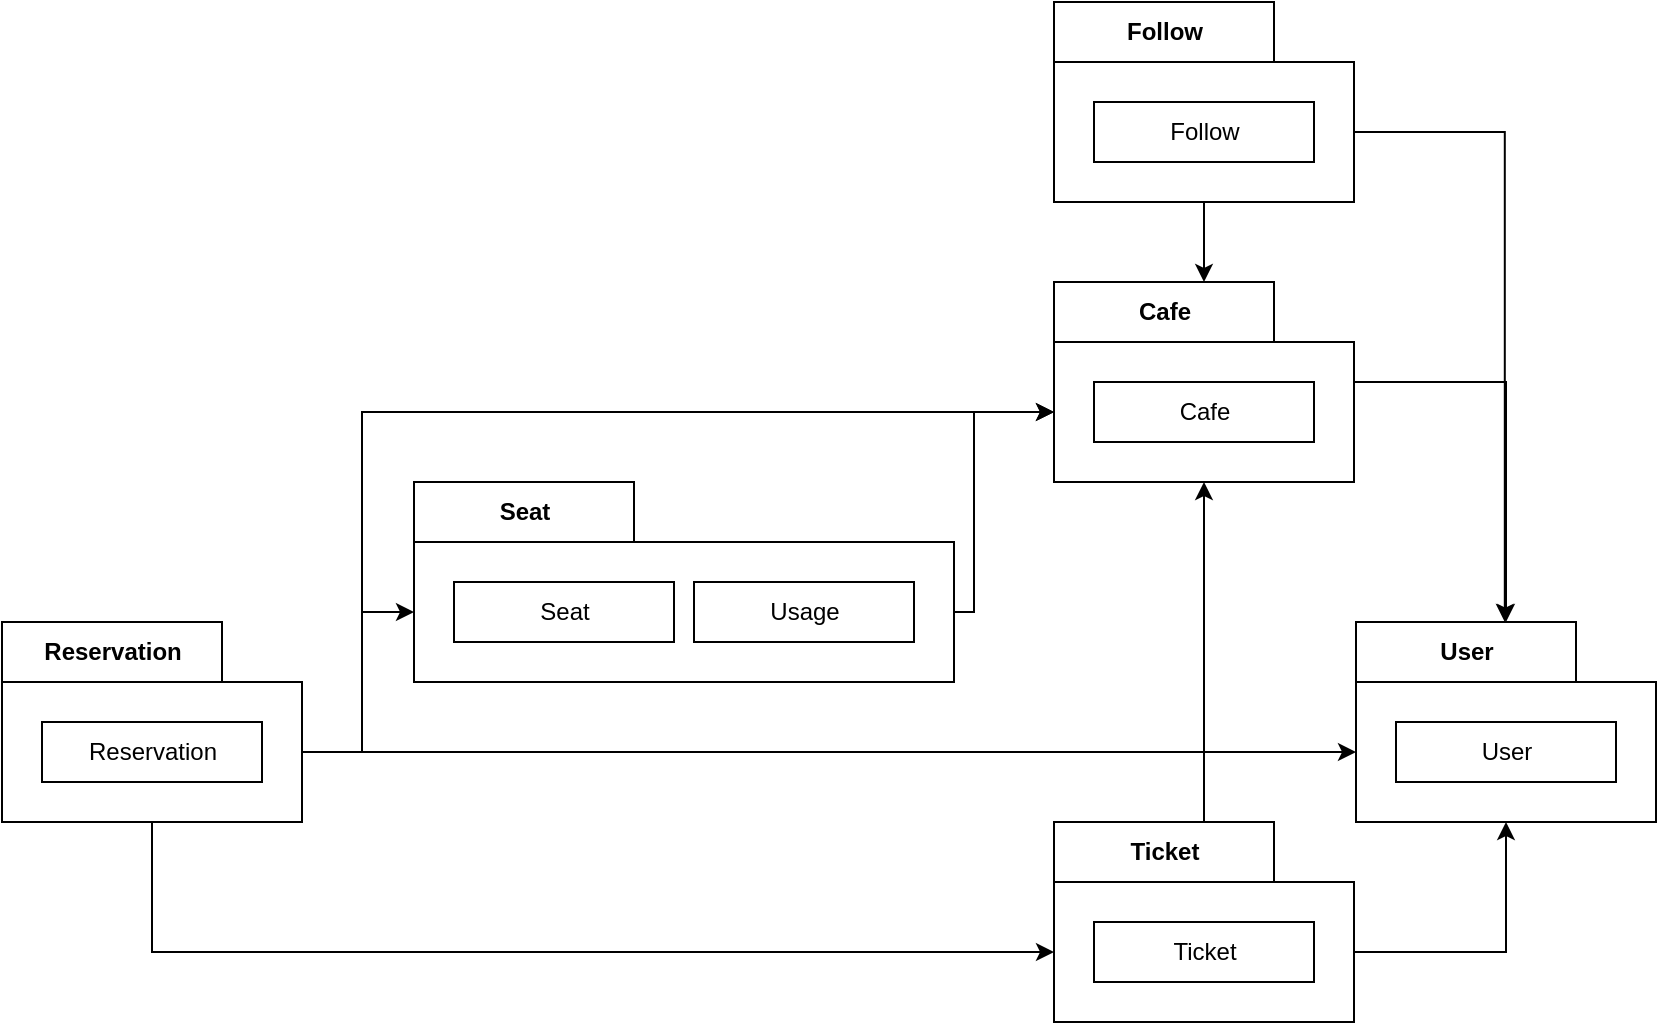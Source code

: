 <mxfile version="21.1.4" type="device">
  <diagram id="C5RBs43oDa-KdzZeNtuy" name="Page-1">
    <mxGraphModel dx="1178" dy="689" grid="1" gridSize="10" guides="1" tooltips="1" connect="1" arrows="1" fold="1" page="1" pageScale="1" pageWidth="827" pageHeight="1169" math="0" shadow="0">
      <root>
        <mxCell id="WIyWlLk6GJQsqaUBKTNV-0" />
        <mxCell id="WIyWlLk6GJQsqaUBKTNV-1" parent="WIyWlLk6GJQsqaUBKTNV-0" />
        <mxCell id="w84LQEqxJyQ2vn-Dilfo-0" value="User" style="shape=folder;fontStyle=1;tabWidth=110;tabHeight=30;tabPosition=left;html=1;boundedLbl=1;labelInHeader=1;container=1;collapsible=0;recursiveResize=0;" parent="WIyWlLk6GJQsqaUBKTNV-1" vertex="1">
          <mxGeometry x="677" y="310" width="150" height="100" as="geometry" />
        </mxCell>
        <mxCell id="w84LQEqxJyQ2vn-Dilfo-1" value="User" style="html=1;" parent="w84LQEqxJyQ2vn-Dilfo-0" vertex="1">
          <mxGeometry width="110" height="30" relative="1" as="geometry">
            <mxPoint x="20" y="50" as="offset" />
          </mxGeometry>
        </mxCell>
        <mxCell id="w84LQEqxJyQ2vn-Dilfo-11" value="" style="edgeStyle=orthogonalEdgeStyle;rounded=0;orthogonalLoop=1;jettySize=auto;html=1;" parent="WIyWlLk6GJQsqaUBKTNV-1" source="w84LQEqxJyQ2vn-Dilfo-2" target="w84LQEqxJyQ2vn-Dilfo-0" edge="1">
          <mxGeometry relative="1" as="geometry">
            <mxPoint x="367" y="190" as="targetPoint" />
          </mxGeometry>
        </mxCell>
        <mxCell id="w84LQEqxJyQ2vn-Dilfo-2" value="Cafe" style="shape=folder;fontStyle=1;tabWidth=110;tabHeight=30;tabPosition=left;html=1;boundedLbl=1;labelInHeader=1;container=1;collapsible=0;recursiveResize=0;" parent="WIyWlLk6GJQsqaUBKTNV-1" vertex="1">
          <mxGeometry x="526" y="140" width="150" height="100" as="geometry" />
        </mxCell>
        <mxCell id="w84LQEqxJyQ2vn-Dilfo-3" value="Cafe" style="html=1;" parent="w84LQEqxJyQ2vn-Dilfo-2" vertex="1">
          <mxGeometry width="110" height="30" relative="1" as="geometry">
            <mxPoint x="20" y="50" as="offset" />
          </mxGeometry>
        </mxCell>
        <mxCell id="w84LQEqxJyQ2vn-Dilfo-43" style="edgeStyle=orthogonalEdgeStyle;rounded=0;orthogonalLoop=1;jettySize=auto;html=1;exitX=0;exitY=0;exitDx=270;exitDy=65;exitPerimeter=0;entryX=0;entryY=0;entryDx=0;entryDy=65;entryPerimeter=0;" parent="WIyWlLk6GJQsqaUBKTNV-1" source="w84LQEqxJyQ2vn-Dilfo-4" target="w84LQEqxJyQ2vn-Dilfo-2" edge="1">
          <mxGeometry relative="1" as="geometry">
            <Array as="points">
              <mxPoint x="486" y="305" />
              <mxPoint x="486" y="205" />
            </Array>
          </mxGeometry>
        </mxCell>
        <mxCell id="w84LQEqxJyQ2vn-Dilfo-4" value="Seat" style="shape=folder;fontStyle=1;tabWidth=110;tabHeight=30;tabPosition=left;html=1;boundedLbl=1;labelInHeader=1;container=1;collapsible=0;recursiveResize=0;" parent="WIyWlLk6GJQsqaUBKTNV-1" vertex="1">
          <mxGeometry x="206" y="240" width="270" height="100" as="geometry" />
        </mxCell>
        <mxCell id="w84LQEqxJyQ2vn-Dilfo-5" value="Seat" style="html=1;" parent="w84LQEqxJyQ2vn-Dilfo-4" vertex="1">
          <mxGeometry width="110" height="30" relative="1" as="geometry">
            <mxPoint x="20" y="50" as="offset" />
          </mxGeometry>
        </mxCell>
        <mxCell id="w84LQEqxJyQ2vn-Dilfo-13" value="Usage" style="html=1;" parent="w84LQEqxJyQ2vn-Dilfo-4" vertex="1">
          <mxGeometry x="140" y="50.0" width="110" height="30" as="geometry" />
        </mxCell>
        <mxCell id="w84LQEqxJyQ2vn-Dilfo-20" value="" style="edgeStyle=orthogonalEdgeStyle;rounded=0;orthogonalLoop=1;jettySize=auto;html=1;" parent="WIyWlLk6GJQsqaUBKTNV-1" source="w84LQEqxJyQ2vn-Dilfo-17" target="w84LQEqxJyQ2vn-Dilfo-2" edge="1">
          <mxGeometry relative="1" as="geometry" />
        </mxCell>
        <mxCell id="w84LQEqxJyQ2vn-Dilfo-27" style="edgeStyle=orthogonalEdgeStyle;rounded=0;orthogonalLoop=1;jettySize=auto;html=1;exitX=0;exitY=0;exitDx=150;exitDy=65;exitPerimeter=0;entryX=0.496;entryY=0;entryDx=0;entryDy=0;entryPerimeter=0;" parent="WIyWlLk6GJQsqaUBKTNV-1" source="w84LQEqxJyQ2vn-Dilfo-17" target="w84LQEqxJyQ2vn-Dilfo-0" edge="1">
          <mxGeometry relative="1" as="geometry" />
        </mxCell>
        <mxCell id="w84LQEqxJyQ2vn-Dilfo-17" value="Follow" style="shape=folder;fontStyle=1;tabWidth=110;tabHeight=30;tabPosition=left;html=1;boundedLbl=1;labelInHeader=1;container=1;collapsible=0;recursiveResize=0;" parent="WIyWlLk6GJQsqaUBKTNV-1" vertex="1">
          <mxGeometry x="526" width="150" height="100" as="geometry" />
        </mxCell>
        <mxCell id="w84LQEqxJyQ2vn-Dilfo-18" value="Follow" style="html=1;" parent="w84LQEqxJyQ2vn-Dilfo-17" vertex="1">
          <mxGeometry width="110" height="30" relative="1" as="geometry">
            <mxPoint x="20" y="50" as="offset" />
          </mxGeometry>
        </mxCell>
        <mxCell id="w84LQEqxJyQ2vn-Dilfo-28" style="edgeStyle=orthogonalEdgeStyle;rounded=0;orthogonalLoop=1;jettySize=auto;html=1;entryX=0.5;entryY=1;entryDx=0;entryDy=0;entryPerimeter=0;" parent="WIyWlLk6GJQsqaUBKTNV-1" source="w84LQEqxJyQ2vn-Dilfo-21" target="w84LQEqxJyQ2vn-Dilfo-2" edge="1">
          <mxGeometry relative="1" as="geometry" />
        </mxCell>
        <mxCell id="XMqn17-vr0BublxQVLz7-0" style="edgeStyle=orthogonalEdgeStyle;rounded=0;orthogonalLoop=1;jettySize=auto;html=1;exitX=0;exitY=0;exitDx=150;exitDy=65;exitPerimeter=0;entryX=0.5;entryY=1;entryDx=0;entryDy=0;entryPerimeter=0;" edge="1" parent="WIyWlLk6GJQsqaUBKTNV-1" source="w84LQEqxJyQ2vn-Dilfo-21" target="w84LQEqxJyQ2vn-Dilfo-0">
          <mxGeometry relative="1" as="geometry" />
        </mxCell>
        <mxCell id="w84LQEqxJyQ2vn-Dilfo-21" value="Ticket" style="shape=folder;fontStyle=1;tabWidth=110;tabHeight=30;tabPosition=left;html=1;boundedLbl=1;labelInHeader=1;container=1;collapsible=0;recursiveResize=0;" parent="WIyWlLk6GJQsqaUBKTNV-1" vertex="1">
          <mxGeometry x="526" y="410" width="150" height="100" as="geometry" />
        </mxCell>
        <mxCell id="w84LQEqxJyQ2vn-Dilfo-22" value="Ticket" style="html=1;" parent="w84LQEqxJyQ2vn-Dilfo-21" vertex="1">
          <mxGeometry width="110" height="30" relative="1" as="geometry">
            <mxPoint x="20" y="50" as="offset" />
          </mxGeometry>
        </mxCell>
        <mxCell id="w84LQEqxJyQ2vn-Dilfo-37" style="edgeStyle=orthogonalEdgeStyle;rounded=0;orthogonalLoop=1;jettySize=auto;html=1;exitX=0.5;exitY=1;exitDx=0;exitDy=0;exitPerimeter=0;entryX=0;entryY=0;entryDx=0;entryDy=65;entryPerimeter=0;" parent="WIyWlLk6GJQsqaUBKTNV-1" source="w84LQEqxJyQ2vn-Dilfo-34" target="w84LQEqxJyQ2vn-Dilfo-21" edge="1">
          <mxGeometry relative="1" as="geometry" />
        </mxCell>
        <mxCell id="w84LQEqxJyQ2vn-Dilfo-40" style="edgeStyle=orthogonalEdgeStyle;rounded=0;orthogonalLoop=1;jettySize=auto;html=1;exitX=0;exitY=0;exitDx=150;exitDy=65;exitPerimeter=0;entryX=0;entryY=0;entryDx=0;entryDy=65;entryPerimeter=0;" parent="WIyWlLk6GJQsqaUBKTNV-1" source="w84LQEqxJyQ2vn-Dilfo-34" target="w84LQEqxJyQ2vn-Dilfo-0" edge="1">
          <mxGeometry relative="1" as="geometry" />
        </mxCell>
        <mxCell id="w84LQEqxJyQ2vn-Dilfo-41" style="edgeStyle=orthogonalEdgeStyle;rounded=0;orthogonalLoop=1;jettySize=auto;html=1;exitX=0;exitY=0;exitDx=150;exitDy=65;exitPerimeter=0;entryX=0;entryY=0;entryDx=0;entryDy=65;entryPerimeter=0;" parent="WIyWlLk6GJQsqaUBKTNV-1" source="w84LQEqxJyQ2vn-Dilfo-34" target="w84LQEqxJyQ2vn-Dilfo-4" edge="1">
          <mxGeometry relative="1" as="geometry">
            <Array as="points">
              <mxPoint x="180" y="375" />
              <mxPoint x="180" y="305" />
            </Array>
          </mxGeometry>
        </mxCell>
        <mxCell id="w84LQEqxJyQ2vn-Dilfo-42" style="edgeStyle=orthogonalEdgeStyle;rounded=0;orthogonalLoop=1;jettySize=auto;html=1;exitX=0;exitY=0;exitDx=150;exitDy=65;exitPerimeter=0;entryX=0;entryY=0;entryDx=0;entryDy=65;entryPerimeter=0;" parent="WIyWlLk6GJQsqaUBKTNV-1" source="w84LQEqxJyQ2vn-Dilfo-34" target="w84LQEqxJyQ2vn-Dilfo-2" edge="1">
          <mxGeometry relative="1" as="geometry">
            <Array as="points">
              <mxPoint x="180" y="375" />
              <mxPoint x="180" y="205" />
            </Array>
          </mxGeometry>
        </mxCell>
        <mxCell id="w84LQEqxJyQ2vn-Dilfo-34" value="Reservation" style="shape=folder;fontStyle=1;tabWidth=110;tabHeight=30;tabPosition=left;html=1;boundedLbl=1;labelInHeader=1;container=1;collapsible=0;recursiveResize=0;" parent="WIyWlLk6GJQsqaUBKTNV-1" vertex="1">
          <mxGeometry y="310" width="150" height="100" as="geometry" />
        </mxCell>
        <mxCell id="w84LQEqxJyQ2vn-Dilfo-35" value="Reservation" style="html=1;" parent="w84LQEqxJyQ2vn-Dilfo-34" vertex="1">
          <mxGeometry width="110" height="30" relative="1" as="geometry">
            <mxPoint x="20" y="50" as="offset" />
          </mxGeometry>
        </mxCell>
      </root>
    </mxGraphModel>
  </diagram>
</mxfile>

